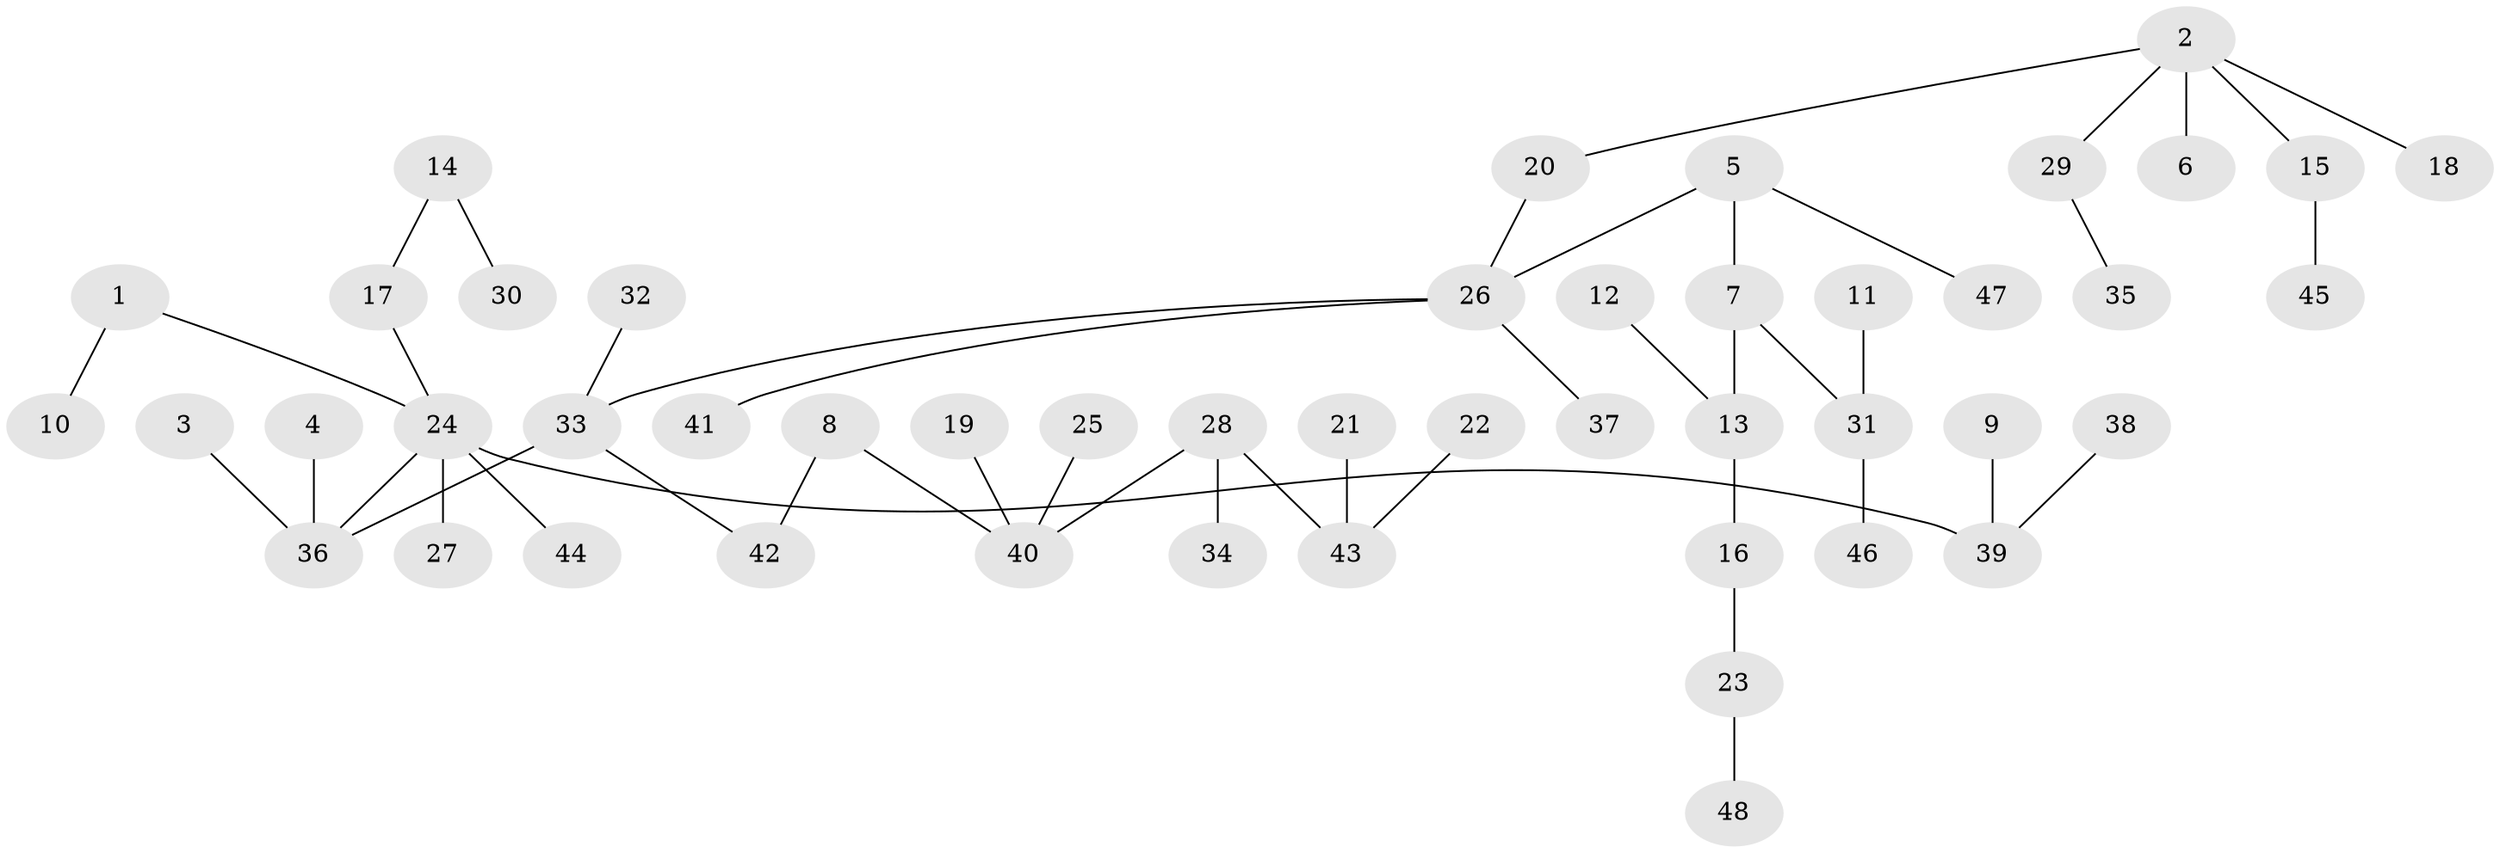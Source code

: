 // original degree distribution, {5: 0.03125, 6: 0.03125, 2: 0.28125, 4: 0.0625, 3: 0.08333333333333333, 7: 0.010416666666666666, 1: 0.5}
// Generated by graph-tools (version 1.1) at 2025/02/03/09/25 03:02:28]
// undirected, 48 vertices, 47 edges
graph export_dot {
graph [start="1"]
  node [color=gray90,style=filled];
  1;
  2;
  3;
  4;
  5;
  6;
  7;
  8;
  9;
  10;
  11;
  12;
  13;
  14;
  15;
  16;
  17;
  18;
  19;
  20;
  21;
  22;
  23;
  24;
  25;
  26;
  27;
  28;
  29;
  30;
  31;
  32;
  33;
  34;
  35;
  36;
  37;
  38;
  39;
  40;
  41;
  42;
  43;
  44;
  45;
  46;
  47;
  48;
  1 -- 10 [weight=1.0];
  1 -- 24 [weight=1.0];
  2 -- 6 [weight=1.0];
  2 -- 15 [weight=1.0];
  2 -- 18 [weight=1.0];
  2 -- 20 [weight=1.0];
  2 -- 29 [weight=1.0];
  3 -- 36 [weight=1.0];
  4 -- 36 [weight=1.0];
  5 -- 7 [weight=1.0];
  5 -- 26 [weight=1.0];
  5 -- 47 [weight=1.0];
  7 -- 13 [weight=1.0];
  7 -- 31 [weight=1.0];
  8 -- 40 [weight=1.0];
  8 -- 42 [weight=1.0];
  9 -- 39 [weight=1.0];
  11 -- 31 [weight=1.0];
  12 -- 13 [weight=1.0];
  13 -- 16 [weight=1.0];
  14 -- 17 [weight=1.0];
  14 -- 30 [weight=1.0];
  15 -- 45 [weight=1.0];
  16 -- 23 [weight=1.0];
  17 -- 24 [weight=1.0];
  19 -- 40 [weight=1.0];
  20 -- 26 [weight=1.0];
  21 -- 43 [weight=1.0];
  22 -- 43 [weight=1.0];
  23 -- 48 [weight=1.0];
  24 -- 27 [weight=1.0];
  24 -- 36 [weight=1.0];
  24 -- 39 [weight=1.0];
  24 -- 44 [weight=1.0];
  25 -- 40 [weight=1.0];
  26 -- 33 [weight=1.0];
  26 -- 37 [weight=1.0];
  26 -- 41 [weight=1.0];
  28 -- 34 [weight=1.0];
  28 -- 40 [weight=1.0];
  28 -- 43 [weight=1.0];
  29 -- 35 [weight=1.0];
  31 -- 46 [weight=1.0];
  32 -- 33 [weight=1.0];
  33 -- 36 [weight=1.0];
  33 -- 42 [weight=1.0];
  38 -- 39 [weight=1.0];
}
